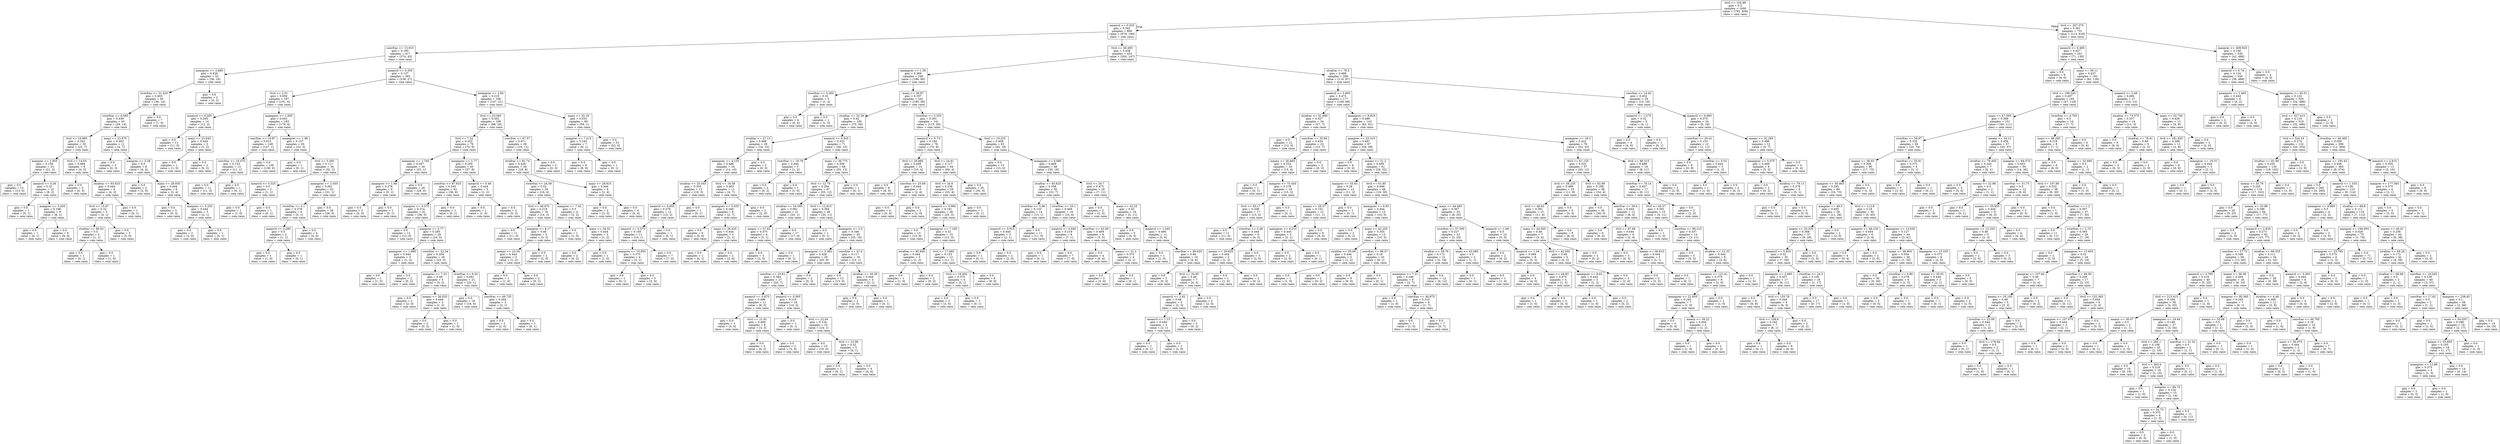 digraph Tree {
node [shape=box] ;
0 [label="ttvil <= 102.88\ngini = 0.5\nsamples = 1600\nvalue = [792, 808]\nclass = sem raios"] ;
1 [label="meanvil <= 0.535\ngini = 0.342\nsamples = 869\nvalue = [679, 190]\nclass = com raios"] ;
0 -> 1 [labeldistance=2.5, labelangle=45, headlabel="True"] ;
2 [label="convfrac <= 13.915\ngini = 0.185\nsamples = 417\nvalue = [374, 43]\nclass = com raios"] ;
1 -> 2 ;
3 [label="meanprec <= 2.685\ngini = 0.426\nsamples = 52\nvalue = [36, 16]\nclass = com raios"] ;
2 -> 3 ;
4 [label="riverfrac <= 31.425\ngini = 0.403\nsamples = 50\nvalue = [36, 14]\nclass = com raios"] ;
3 -> 4 ;
5 [label="riverfrac <= 6.065\ngini = 0.439\nsamples = 43\nvalue = [29, 14]\nclass = com raios"] ;
4 -> 5 ;
6 [label="ttvil <= 10.895\ngini = 0.342\nsamples = 32\nvalue = [25, 7]\nclass = com raios"] ;
5 -> 6 ;
7 [label="maxprec <= 2.955\ngini = 0.159\nsamples = 23\nvalue = [21, 2]\nclass = com raios"] ;
6 -> 7 ;
8 [label="gini = 0.0\nsamples = 13\nvalue = [13, 0]\nclass = com raios"] ;
7 -> 8 ;
9 [label="meanvil <= 0.26\ngini = 0.32\nsamples = 10\nvalue = [8, 2]\nclass = com raios"] ;
7 -> 9 ;
10 [label="gini = 0.0\nsamples = 1\nvalue = [0, 1]\nclass = sem raios"] ;
9 -> 10 ;
11 [label="maxprec <= 3.205\ngini = 0.198\nsamples = 9\nvalue = [8, 1]\nclass = com raios"] ;
9 -> 11 ;
12 [label="gini = 0.0\nsamples = 1\nvalue = [0, 1]\nclass = sem raios"] ;
11 -> 12 ;
13 [label="gini = 0.0\nsamples = 8\nvalue = [8, 0]\nclass = com raios"] ;
11 -> 13 ;
14 [label="ttvil <= 14.03\ngini = 0.494\nsamples = 9\nvalue = [4, 5]\nclass = sem raios"] ;
6 -> 14 ;
15 [label="gini = 0.0\nsamples = 3\nvalue = [0, 3]\nclass = sem raios"] ;
14 -> 15 ;
16 [label="strafrac <= 93.625\ngini = 0.444\nsamples = 6\nvalue = [4, 2]\nclass = com raios"] ;
14 -> 16 ;
17 [label="ttvil <= 15.67\ngini = 0.32\nsamples = 5\nvalue = [4, 1]\nclass = com raios"] ;
16 -> 17 ;
18 [label="strafrac <= 90.03\ngini = 0.5\nsamples = 2\nvalue = [1, 1]\nclass = com raios"] ;
17 -> 18 ;
19 [label="gini = 0.0\nsamples = 1\nvalue = [0, 1]\nclass = sem raios"] ;
18 -> 19 ;
20 [label="gini = 0.0\nsamples = 1\nvalue = [1, 0]\nclass = com raios"] ;
18 -> 20 ;
21 [label="gini = 0.0\nsamples = 3\nvalue = [3, 0]\nclass = com raios"] ;
17 -> 21 ;
22 [label="gini = 0.0\nsamples = 1\nvalue = [0, 1]\nclass = sem raios"] ;
16 -> 22 ;
23 [label="maxz <= 23.975\ngini = 0.463\nsamples = 11\nvalue = [4, 7]\nclass = sem raios"] ;
5 -> 23 ;
24 [label="gini = 0.0\nsamples = 3\nvalue = [0, 3]\nclass = sem raios"] ;
23 -> 24 ;
25 [label="maxprec <= 2.28\ngini = 0.5\nsamples = 8\nvalue = [4, 4]\nclass = com raios"] ;
23 -> 25 ;
26 [label="gini = 0.0\nsamples = 2\nvalue = [2, 0]\nclass = com raios"] ;
25 -> 26 ;
27 [label="maxz <= 28.935\ngini = 0.444\nsamples = 6\nvalue = [2, 4]\nclass = sem raios"] ;
25 -> 27 ;
28 [label="gini = 0.0\nsamples = 3\nvalue = [0, 3]\nclass = sem raios"] ;
27 -> 28 ;
29 [label="maxprec <= 5.255\ngini = 0.444\nsamples = 3\nvalue = [2, 1]\nclass = com raios"] ;
27 -> 29 ;
30 [label="gini = 0.0\nsamples = 2\nvalue = [2, 0]\nclass = com raios"] ;
29 -> 30 ;
31 [label="gini = 0.0\nsamples = 1\nvalue = [0, 1]\nclass = sem raios"] ;
29 -> 31 ;
32 [label="gini = 0.0\nsamples = 7\nvalue = [7, 0]\nclass = com raios"] ;
4 -> 32 ;
33 [label="gini = 0.0\nsamples = 2\nvalue = [0, 2]\nclass = sem raios"] ;
3 -> 33 ;
34 [label="meanvil <= 0.355\ngini = 0.137\nsamples = 365\nvalue = [338, 27]\nclass = com raios"] ;
2 -> 34 ;
35 [label="ttvil <= 3.01\ngini = 0.059\nsamples = 197\nvalue = [191, 6]\nclass = com raios"] ;
34 -> 35 ;
36 [label="meanvil <= 0.265\ngini = 0.245\nsamples = 14\nvalue = [12, 2]\nclass = com raios"] ;
35 -> 36 ;
37 [label="gini = 0.0\nsamples = 11\nvalue = [11, 0]\nclass = com raios"] ;
36 -> 37 ;
38 [label="maxz <= 23.645\ngini = 0.444\nsamples = 3\nvalue = [1, 2]\nclass = sem raios"] ;
36 -> 38 ;
39 [label="gini = 0.0\nsamples = 1\nvalue = [1, 0]\nclass = com raios"] ;
38 -> 39 ;
40 [label="gini = 0.0\nsamples = 2\nvalue = [0, 2]\nclass = sem raios"] ;
38 -> 40 ;
41 [label="meanprec <= 1.955\ngini = 0.043\nsamples = 183\nvalue = [179, 4]\nclass = com raios"] ;
35 -> 41 ;
42 [label="convfrac <= 16.87\ngini = 0.013\nsamples = 148\nvalue = [147, 1]\nclass = com raios"] ;
41 -> 42 ;
43 [label="convfrac <= 16.475\ngini = 0.153\nsamples = 12\nvalue = [11, 1]\nclass = com raios"] ;
42 -> 43 ;
44 [label="gini = 0.0\nsamples = 11\nvalue = [11, 0]\nclass = com raios"] ;
43 -> 44 ;
45 [label="gini = 0.0\nsamples = 1\nvalue = [0, 1]\nclass = sem raios"] ;
43 -> 45 ;
46 [label="gini = 0.0\nsamples = 136\nvalue = [136, 0]\nclass = com raios"] ;
42 -> 46 ;
47 [label="meanprec <= 1.98\ngini = 0.157\nsamples = 35\nvalue = [32, 3]\nclass = com raios"] ;
41 -> 47 ;
48 [label="gini = 0.0\nsamples = 1\nvalue = [0, 1]\nclass = sem raios"] ;
47 -> 48 ;
49 [label="ttvil <= 5.385\ngini = 0.111\nsamples = 34\nvalue = [32, 2]\nclass = com raios"] ;
47 -> 49 ;
50 [label="meanvil <= 0.325\ngini = 0.5\nsamples = 2\nvalue = [1, 1]\nclass = com raios"] ;
49 -> 50 ;
51 [label="gini = 0.0\nsamples = 1\nvalue = [1, 0]\nclass = com raios"] ;
50 -> 51 ;
52 [label="gini = 0.0\nsamples = 1\nvalue = [0, 1]\nclass = sem raios"] ;
50 -> 52 ;
53 [label="meanprec <= 2.035\ngini = 0.061\nsamples = 32\nvalue = [31, 1]\nclass = com raios"] ;
49 -> 53 ;
54 [label="riverfrac <= 4.1\ngini = 0.278\nsamples = 6\nvalue = [5, 1]\nclass = com raios"] ;
53 -> 54 ;
55 [label="meanvil <= 0.295\ngini = 0.5\nsamples = 2\nvalue = [1, 1]\nclass = com raios"] ;
54 -> 55 ;
56 [label="gini = 0.0\nsamples = 1\nvalue = [1, 0]\nclass = com raios"] ;
55 -> 56 ;
57 [label="gini = 0.0\nsamples = 1\nvalue = [0, 1]\nclass = sem raios"] ;
55 -> 57 ;
58 [label="gini = 0.0\nsamples = 4\nvalue = [4, 0]\nclass = com raios"] ;
54 -> 58 ;
59 [label="gini = 0.0\nsamples = 26\nvalue = [26, 0]\nclass = com raios"] ;
53 -> 59 ;
60 [label="meanprec <= 2.84\ngini = 0.219\nsamples = 168\nvalue = [147, 21]\nclass = com raios"] ;
34 -> 60 ;
61 [label="ttvil <= 23.065\ngini = 0.302\nsamples = 108\nvalue = [88, 20]\nclass = com raios"] ;
60 -> 61 ;
62 [label="ttvil <= 7.32\ngini = 0.202\nsamples = 79\nvalue = [70, 9]\nclass = com raios"] ;
61 -> 62 ;
63 [label="meanprec <= 1.745\ngini = 0.057\nsamples = 34\nvalue = [33, 1]\nclass = com raios"] ;
62 -> 63 ;
64 [label="meanprec <= 1.69\ngini = 0.278\nsamples = 6\nvalue = [5, 1]\nclass = com raios"] ;
63 -> 64 ;
65 [label="gini = 0.0\nsamples = 5\nvalue = [5, 0]\nclass = com raios"] ;
64 -> 65 ;
66 [label="gini = 0.0\nsamples = 1\nvalue = [0, 1]\nclass = sem raios"] ;
64 -> 66 ;
67 [label="gini = 0.0\nsamples = 28\nvalue = [28, 0]\nclass = com raios"] ;
63 -> 67 ;
68 [label="meanprec <= 2.77\ngini = 0.292\nsamples = 45\nvalue = [37, 8]\nclass = com raios"] ;
62 -> 68 ;
69 [label="convfrac <= 87.925\ngini = 0.245\nsamples = 42\nvalue = [36, 6]\nclass = com raios"] ;
68 -> 69 ;
70 [label="maxprec <= 4.375\ngini = 0.214\nsamples = 41\nvalue = [36, 5]\nclass = com raios"] ;
69 -> 70 ;
71 [label="gini = 0.0\nsamples = 12\nvalue = [12, 0]\nclass = com raios"] ;
70 -> 71 ;
72 [label="maxprec <= 5.77\ngini = 0.285\nsamples = 29\nvalue = [24, 5]\nclass = com raios"] ;
70 -> 72 ;
73 [label="meanprec <= 1.895\ngini = 0.444\nsamples = 3\nvalue = [1, 2]\nclass = sem raios"] ;
72 -> 73 ;
74 [label="gini = 0.0\nsamples = 1\nvalue = [1, 0]\nclass = com raios"] ;
73 -> 74 ;
75 [label="gini = 0.0\nsamples = 2\nvalue = [0, 2]\nclass = sem raios"] ;
73 -> 75 ;
76 [label="convfrac <= 22.34\ngini = 0.204\nsamples = 26\nvalue = [23, 3]\nclass = com raios"] ;
72 -> 76 ;
77 [label="maxprec <= 7.23\ngini = 0.48\nsamples = 5\nvalue = [3, 2]\nclass = com raios"] ;
76 -> 77 ;
78 [label="gini = 0.0\nsamples = 2\nvalue = [2, 0]\nclass = com raios"] ;
77 -> 78 ;
79 [label="meanz <= 26.025\ngini = 0.444\nsamples = 3\nvalue = [1, 2]\nclass = sem raios"] ;
77 -> 79 ;
80 [label="gini = 0.0\nsamples = 2\nvalue = [0, 2]\nclass = sem raios"] ;
79 -> 80 ;
81 [label="gini = 0.0\nsamples = 1\nvalue = [1, 0]\nclass = com raios"] ;
79 -> 81 ;
82 [label="riverfrac <= 9.34\ngini = 0.091\nsamples = 21\nvalue = [20, 1]\nclass = com raios"] ;
76 -> 82 ;
83 [label="gini = 0.0\nsamples = 18\nvalue = [18, 0]\nclass = com raios"] ;
82 -> 83 ;
84 [label="convfrac <= 49.735\ngini = 0.444\nsamples = 3\nvalue = [2, 1]\nclass = com raios"] ;
82 -> 84 ;
85 [label="gini = 0.0\nsamples = 2\nvalue = [2, 0]\nclass = com raios"] ;
84 -> 85 ;
86 [label="gini = 0.0\nsamples = 1\nvalue = [0, 1]\nclass = sem raios"] ;
84 -> 86 ;
87 [label="gini = 0.0\nsamples = 1\nvalue = [0, 1]\nclass = sem raios"] ;
69 -> 87 ;
88 [label="meanvil <= 0.49\ngini = 0.444\nsamples = 3\nvalue = [1, 2]\nclass = sem raios"] ;
68 -> 88 ;
89 [label="gini = 0.0\nsamples = 1\nvalue = [1, 0]\nclass = com raios"] ;
88 -> 89 ;
90 [label="gini = 0.0\nsamples = 2\nvalue = [0, 2]\nclass = sem raios"] ;
88 -> 90 ;
91 [label="convfrac <= 67.57\ngini = 0.471\nsamples = 29\nvalue = [18, 11]\nclass = com raios"] ;
61 -> 91 ;
92 [label="strafrac <= 81.74\ngini = 0.426\nsamples = 26\nvalue = [18, 8]\nclass = com raios"] ;
91 -> 92 ;
93 [label="riverfrac <= 24.59\ngini = 0.32\nsamples = 20\nvalue = [16, 4]\nclass = com raios"] ;
92 -> 93 ;
94 [label="ttvil <= 49.975\ngini = 0.219\nsamples = 16\nvalue = [14, 2]\nclass = com raios"] ;
93 -> 94 ;
95 [label="gini = 0.0\nsamples = 11\nvalue = [11, 0]\nclass = com raios"] ;
94 -> 95 ;
96 [label="maxprec <= 8.17\ngini = 0.48\nsamples = 5\nvalue = [3, 2]\nclass = com raios"] ;
94 -> 96 ;
97 [label="meanz <= 23.34\ngini = 0.444\nsamples = 3\nvalue = [1, 2]\nclass = sem raios"] ;
96 -> 97 ;
98 [label="gini = 0.0\nsamples = 1\nvalue = [1, 0]\nclass = com raios"] ;
97 -> 98 ;
99 [label="gini = 0.0\nsamples = 2\nvalue = [0, 2]\nclass = sem raios"] ;
97 -> 99 ;
100 [label="gini = 0.0\nsamples = 2\nvalue = [2, 0]\nclass = com raios"] ;
96 -> 100 ;
101 [label="maxprec <= 7.43\ngini = 0.5\nsamples = 4\nvalue = [2, 2]\nclass = com raios"] ;
93 -> 101 ;
102 [label="gini = 0.0\nsamples = 1\nvalue = [1, 0]\nclass = com raios"] ;
101 -> 102 ;
103 [label="maxz <= 34.32\ngini = 0.444\nsamples = 3\nvalue = [1, 2]\nclass = sem raios"] ;
101 -> 103 ;
104 [label="gini = 0.0\nsamples = 2\nvalue = [0, 2]\nclass = sem raios"] ;
103 -> 104 ;
105 [label="gini = 0.0\nsamples = 1\nvalue = [1, 0]\nclass = com raios"] ;
103 -> 105 ;
106 [label="maxz <= 28.815\ngini = 0.444\nsamples = 6\nvalue = [2, 4]\nclass = sem raios"] ;
92 -> 106 ;
107 [label="gini = 0.0\nsamples = 2\nvalue = [2, 0]\nclass = com raios"] ;
106 -> 107 ;
108 [label="gini = 0.0\nsamples = 4\nvalue = [0, 4]\nclass = sem raios"] ;
106 -> 108 ;
109 [label="gini = 0.0\nsamples = 3\nvalue = [0, 3]\nclass = sem raios"] ;
91 -> 109 ;
110 [label="maxz <= 32.19\ngini = 0.033\nsamples = 60\nvalue = [59, 1]\nclass = com raios"] ;
60 -> 110 ;
111 [label="maxprec <= 7.215\ngini = 0.245\nsamples = 7\nvalue = [6, 1]\nclass = com raios"] ;
110 -> 111 ;
112 [label="gini = 0.0\nsamples = 6\nvalue = [6, 0]\nclass = com raios"] ;
111 -> 112 ;
113 [label="gini = 0.0\nsamples = 1\nvalue = [0, 1]\nclass = sem raios"] ;
111 -> 113 ;
114 [label="gini = 0.0\nsamples = 53\nvalue = [53, 0]\nclass = com raios"] ;
110 -> 114 ;
115 [label="ttvil <= 40.495\ngini = 0.439\nsamples = 452\nvalue = [305, 147]\nclass = com raios"] ;
1 -> 115 ;
116 [label="meanprec <= 1.56\ngini = 0.369\nsamples = 246\nvalue = [186, 60]\nclass = com raios"] ;
115 -> 116 ;
117 [label="riverfrac <= 5.265\ngini = 0.32\nsamples = 5\nvalue = [1, 4]\nclass = sem raios"] ;
116 -> 117 ;
118 [label="gini = 0.0\nsamples = 4\nvalue = [0, 4]\nclass = sem raios"] ;
117 -> 118 ;
119 [label="gini = 0.0\nsamples = 1\nvalue = [1, 0]\nclass = com raios"] ;
117 -> 119 ;
120 [label="maxz <= 36.87\ngini = 0.357\nsamples = 241\nvalue = [185, 56]\nclass = com raios"] ;
116 -> 120 ;
121 [label="strafrac <= 32.29\ngini = 0.42\nsamples = 100\nvalue = [70, 30]\nclass = com raios"] ;
120 -> 121 ;
122 [label="strafrac <= 27.13\ngini = 0.499\nsamples = 29\nvalue = [14, 15]\nclass = sem raios"] ;
121 -> 122 ;
123 [label="meanprec <= 4.155\ngini = 0.486\nsamples = 24\nvalue = [14, 10]\nclass = com raios"] ;
122 -> 123 ;
124 [label="strafrac <= 25.545\ngini = 0.355\nsamples = 13\nvalue = [10, 3]\nclass = com raios"] ;
123 -> 124 ;
125 [label="meanvil <= 0.955\ngini = 0.278\nsamples = 12\nvalue = [10, 2]\nclass = com raios"] ;
124 -> 125 ;
126 [label="meanvil <= 0.575\ngini = 0.165\nsamples = 11\nvalue = [10, 1]\nclass = com raios"] ;
125 -> 126 ;
127 [label="maxprec <= 10.955\ngini = 0.375\nsamples = 4\nvalue = [3, 1]\nclass = com raios"] ;
126 -> 127 ;
128 [label="gini = 0.0\nsamples = 1\nvalue = [0, 1]\nclass = sem raios"] ;
127 -> 128 ;
129 [label="gini = 0.0\nsamples = 3\nvalue = [3, 0]\nclass = com raios"] ;
127 -> 129 ;
130 [label="gini = 0.0\nsamples = 7\nvalue = [7, 0]\nclass = com raios"] ;
126 -> 130 ;
131 [label="gini = 0.0\nsamples = 1\nvalue = [0, 1]\nclass = sem raios"] ;
125 -> 131 ;
132 [label="gini = 0.0\nsamples = 1\nvalue = [0, 1]\nclass = sem raios"] ;
124 -> 132 ;
133 [label="ttvil <= 16.58\ngini = 0.463\nsamples = 11\nvalue = [4, 7]\nclass = sem raios"] ;
123 -> 133 ;
134 [label="meanprec <= 5.035\ngini = 0.346\nsamples = 9\nvalue = [2, 7]\nclass = sem raios"] ;
133 -> 134 ;
135 [label="gini = 0.0\nsamples = 6\nvalue = [0, 6]\nclass = sem raios"] ;
134 -> 135 ;
136 [label="maxz <= 36.425\ngini = 0.444\nsamples = 3\nvalue = [2, 1]\nclass = com raios"] ;
134 -> 136 ;
137 [label="gini = 0.0\nsamples = 1\nvalue = [0, 1]\nclass = sem raios"] ;
136 -> 137 ;
138 [label="gini = 0.0\nsamples = 2\nvalue = [2, 0]\nclass = com raios"] ;
136 -> 138 ;
139 [label="gini = 0.0\nsamples = 2\nvalue = [2, 0]\nclass = com raios"] ;
133 -> 139 ;
140 [label="gini = 0.0\nsamples = 5\nvalue = [0, 5]\nclass = sem raios"] ;
122 -> 140 ;
141 [label="meanvil <= 0.545\ngini = 0.333\nsamples = 71\nvalue = [56, 15]\nclass = com raios"] ;
121 -> 141 ;
142 [label="riverfrac <= 18.78\ngini = 0.444\nsamples = 3\nvalue = [1, 2]\nclass = sem raios"] ;
141 -> 142 ;
143 [label="gini = 0.0\nsamples = 2\nvalue = [0, 2]\nclass = sem raios"] ;
142 -> 143 ;
144 [label="gini = 0.0\nsamples = 1\nvalue = [1, 0]\nclass = com raios"] ;
142 -> 144 ;
145 [label="maxz <= 36.775\ngini = 0.309\nsamples = 68\nvalue = [55, 13]\nclass = com raios"] ;
141 -> 145 ;
146 [label="ttvil <= 12.79\ngini = 0.294\nsamples = 67\nvalue = [55, 12]\nclass = com raios"] ;
145 -> 146 ;
147 [label="strafrac <= 54.595\ngini = 0.091\nsamples = 21\nvalue = [20, 1]\nclass = com raios"] ;
146 -> 147 ;
148 [label="meanz <= 27.82\ngini = 0.375\nsamples = 4\nvalue = [3, 1]\nclass = com raios"] ;
147 -> 148 ;
149 [label="gini = 0.0\nsamples = 3\nvalue = [3, 0]\nclass = com raios"] ;
148 -> 149 ;
150 [label="gini = 0.0\nsamples = 1\nvalue = [0, 1]\nclass = sem raios"] ;
148 -> 150 ;
151 [label="gini = 0.0\nsamples = 17\nvalue = [17, 0]\nclass = com raios"] ;
147 -> 151 ;
152 [label="ttvil <= 12.815\ngini = 0.364\nsamples = 46\nvalue = [35, 11]\nclass = com raios"] ;
146 -> 152 ;
153 [label="gini = 0.0\nsamples = 1\nvalue = [0, 1]\nclass = sem raios"] ;
152 -> 153 ;
154 [label="meanprec <= 3.5\ngini = 0.346\nsamples = 45\nvalue = [35, 10]\nclass = com raios"] ;
152 -> 154 ;
155 [label="meanprec <= 3.385\ngini = 0.428\nsamples = 29\nvalue = [20, 9]\nclass = com raios"] ;
154 -> 155 ;
156 [label="convfrac <= 23.61\ngini = 0.384\nsamples = 27\nvalue = [20, 7]\nclass = com raios"] ;
155 -> 156 ;
157 [label="meanvil <= 0.675\ngini = 0.496\nsamples = 11\nvalue = [6, 5]\nclass = com raios"] ;
156 -> 157 ;
158 [label="gini = 0.0\nsamples = 3\nvalue = [3, 0]\nclass = com raios"] ;
157 -> 158 ;
159 [label="ttvil <= 21.91\ngini = 0.469\nsamples = 8\nvalue = [3, 5]\nclass = sem raios"] ;
157 -> 159 ;
160 [label="gini = 0.0\nsamples = 5\nvalue = [0, 5]\nclass = sem raios"] ;
159 -> 160 ;
161 [label="gini = 0.0\nsamples = 3\nvalue = [3, 0]\nclass = com raios"] ;
159 -> 161 ;
162 [label="meanvil <= 0.565\ngini = 0.219\nsamples = 16\nvalue = [14, 2]\nclass = com raios"] ;
156 -> 162 ;
163 [label="gini = 0.0\nsamples = 1\nvalue = [0, 1]\nclass = sem raios"] ;
162 -> 163 ;
164 [label="ttvil <= 22.04\ngini = 0.124\nsamples = 15\nvalue = [14, 1]\nclass = com raios"] ;
162 -> 164 ;
165 [label="gini = 0.0\nsamples = 10\nvalue = [10, 0]\nclass = com raios"] ;
164 -> 165 ;
166 [label="ttvil <= 23.96\ngini = 0.32\nsamples = 5\nvalue = [4, 1]\nclass = com raios"] ;
164 -> 166 ;
167 [label="gini = 0.0\nsamples = 1\nvalue = [0, 1]\nclass = sem raios"] ;
166 -> 167 ;
168 [label="gini = 0.0\nsamples = 4\nvalue = [4, 0]\nclass = com raios"] ;
166 -> 168 ;
169 [label="gini = 0.0\nsamples = 2\nvalue = [0, 2]\nclass = sem raios"] ;
155 -> 169 ;
170 [label="convfrac <= 47.0\ngini = 0.117\nsamples = 16\nvalue = [15, 1]\nclass = com raios"] ;
154 -> 170 ;
171 [label="gini = 0.0\nsamples = 13\nvalue = [13, 0]\nclass = com raios"] ;
170 -> 171 ;
172 [label="strafrac <= 45.59\ngini = 0.444\nsamples = 3\nvalue = [2, 1]\nclass = com raios"] ;
170 -> 172 ;
173 [label="gini = 0.0\nsamples = 2\nvalue = [2, 0]\nclass = com raios"] ;
172 -> 173 ;
174 [label="gini = 0.0\nsamples = 1\nvalue = [0, 1]\nclass = sem raios"] ;
172 -> 174 ;
175 [label="gini = 0.0\nsamples = 1\nvalue = [0, 1]\nclass = sem raios"] ;
145 -> 175 ;
176 [label="riverfrac <= 3.255\ngini = 0.301\nsamples = 141\nvalue = [115, 26]\nclass = com raios"] ;
120 -> 176 ;
177 [label="meanvil <= 0.73\ngini = 0.184\nsamples = 78\nvalue = [70, 8]\nclass = com raios"] ;
176 -> 177 ;
178 [label="ttvil <= 26.885\ngini = 0.408\nsamples = 14\nvalue = [10, 4]\nclass = com raios"] ;
177 -> 178 ;
179 [label="gini = 0.0\nsamples = 8\nvalue = [8, 0]\nclass = com raios"] ;
178 -> 179 ;
180 [label="convfrac <= 25.69\ngini = 0.444\nsamples = 6\nvalue = [2, 4]\nclass = sem raios"] ;
178 -> 180 ;
181 [label="gini = 0.0\nsamples = 4\nvalue = [0, 4]\nclass = sem raios"] ;
180 -> 181 ;
182 [label="gini = 0.0\nsamples = 2\nvalue = [2, 0]\nclass = com raios"] ;
180 -> 182 ;
183 [label="ttvil <= 24.81\ngini = 0.117\nsamples = 64\nvalue = [60, 4]\nclass = com raios"] ;
177 -> 183 ;
184 [label="ttvil <= 24.6\ngini = 0.238\nsamples = 29\nvalue = [25, 4]\nclass = com raios"] ;
183 -> 184 ;
185 [label="meanvil <= 0.965\ngini = 0.191\nsamples = 28\nvalue = [25, 3]\nclass = com raios"] ;
184 -> 185 ;
186 [label="gini = 0.0\nsamples = 13\nvalue = [13, 0]\nclass = com raios"] ;
185 -> 186 ;
187 [label="meanprec <= 7.165\ngini = 0.32\nsamples = 15\nvalue = [12, 3]\nclass = com raios"] ;
185 -> 187 ;
188 [label="strafrac <= 65.945\ngini = 0.444\nsamples = 3\nvalue = [1, 2]\nclass = sem raios"] ;
187 -> 188 ;
189 [label="gini = 0.0\nsamples = 1\nvalue = [1, 0]\nclass = com raios"] ;
188 -> 189 ;
190 [label="gini = 0.0\nsamples = 2\nvalue = [0, 2]\nclass = sem raios"] ;
188 -> 190 ;
191 [label="ttvil <= 17.065\ngini = 0.153\nsamples = 12\nvalue = [11, 1]\nclass = com raios"] ;
187 -> 191 ;
192 [label="ttvil <= 16.405\ngini = 0.375\nsamples = 4\nvalue = [3, 1]\nclass = com raios"] ;
191 -> 192 ;
193 [label="gini = 0.0\nsamples = 3\nvalue = [3, 0]\nclass = com raios"] ;
192 -> 193 ;
194 [label="gini = 0.0\nsamples = 1\nvalue = [0, 1]\nclass = sem raios"] ;
192 -> 194 ;
195 [label="gini = 0.0\nsamples = 8\nvalue = [8, 0]\nclass = com raios"] ;
191 -> 195 ;
196 [label="gini = 0.0\nsamples = 1\nvalue = [0, 1]\nclass = sem raios"] ;
184 -> 196 ;
197 [label="gini = 0.0\nsamples = 35\nvalue = [35, 0]\nclass = com raios"] ;
183 -> 197 ;
198 [label="ttvil <= 19.225\ngini = 0.408\nsamples = 63\nvalue = [45, 18]\nclass = com raios"] ;
176 -> 198 ;
199 [label="gini = 0.0\nsamples = 15\nvalue = [15, 0]\nclass = com raios"] ;
198 -> 199 ;
200 [label="meanprec <= 6.995\ngini = 0.469\nsamples = 48\nvalue = [30, 18]\nclass = com raios"] ;
198 -> 200 ;
201 [label="strafrac <= 65.625\ngini = 0.358\nsamples = 30\nvalue = [23, 7]\nclass = com raios"] ;
200 -> 201 ;
202 [label="riverfrac <= 5.66\ngini = 0.133\nsamples = 14\nvalue = [13, 1]\nclass = com raios"] ;
201 -> 202 ;
203 [label="meanvil <= 0.915\ngini = 0.444\nsamples = 3\nvalue = [2, 1]\nclass = com raios"] ;
202 -> 203 ;
204 [label="gini = 0.0\nsamples = 1\nvalue = [0, 1]\nclass = sem raios"] ;
203 -> 204 ;
205 [label="gini = 0.0\nsamples = 2\nvalue = [2, 0]\nclass = com raios"] ;
203 -> 205 ;
206 [label="gini = 0.0\nsamples = 11\nvalue = [11, 0]\nclass = com raios"] ;
202 -> 206 ;
207 [label="riverfrac <= 25.1\ngini = 0.469\nsamples = 16\nvalue = [10, 6]\nclass = com raios"] ;
201 -> 207 ;
208 [label="meanvil <= 0.645\ngini = 0.219\nsamples = 8\nvalue = [7, 1]\nclass = com raios"] ;
207 -> 208 ;
209 [label="gini = 0.0\nsamples = 1\nvalue = [0, 1]\nclass = sem raios"] ;
208 -> 209 ;
210 [label="gini = 0.0\nsamples = 7\nvalue = [7, 0]\nclass = com raios"] ;
208 -> 210 ;
211 [label="riverfrac <= 43.59\ngini = 0.469\nsamples = 8\nvalue = [3, 5]\nclass = sem raios"] ;
207 -> 211 ;
212 [label="gini = 0.0\nsamples = 4\nvalue = [0, 4]\nclass = sem raios"] ;
211 -> 212 ;
213 [label="meanz <= 31.3\ngini = 0.375\nsamples = 4\nvalue = [3, 1]\nclass = com raios"] ;
211 -> 213 ;
214 [label="gini = 0.0\nsamples = 3\nvalue = [3, 0]\nclass = com raios"] ;
213 -> 214 ;
215 [label="gini = 0.0\nsamples = 1\nvalue = [0, 1]\nclass = sem raios"] ;
213 -> 215 ;
216 [label="ttvil <= 20.7\ngini = 0.475\nsamples = 18\nvalue = [7, 11]\nclass = sem raios"] ;
200 -> 216 ;
217 [label="gini = 0.0\nsamples = 2\nvalue = [2, 0]\nclass = com raios"] ;
216 -> 217 ;
218 [label="maxz <= 42.25\ngini = 0.43\nsamples = 16\nvalue = [5, 11]\nclass = sem raios"] ;
216 -> 218 ;
219 [label="gini = 0.0\nsamples = 5\nvalue = [0, 5]\nclass = sem raios"] ;
218 -> 219 ;
220 [label="meanvil <= 1.045\ngini = 0.496\nsamples = 11\nvalue = [5, 6]\nclass = sem raios"] ;
218 -> 220 ;
221 [label="gini = 0.0\nsamples = 1\nvalue = [1, 0]\nclass = com raios"] ;
220 -> 221 ;
222 [label="convfrac <= 90.625\ngini = 0.48\nsamples = 10\nvalue = [4, 6]\nclass = sem raios"] ;
220 -> 222 ;
223 [label="gini = 0.0\nsamples = 3\nvalue = [0, 3]\nclass = sem raios"] ;
222 -> 223 ;
224 [label="ttvil <= 34.95\ngini = 0.49\nsamples = 7\nvalue = [4, 3]\nclass = com raios"] ;
222 -> 224 ;
225 [label="meanvil <= 1.62\ngini = 0.48\nsamples = 5\nvalue = [2, 3]\nclass = sem raios"] ;
224 -> 225 ;
226 [label="meanvil <= 1.13\ngini = 0.444\nsamples = 3\nvalue = [2, 1]\nclass = com raios"] ;
225 -> 226 ;
227 [label="gini = 0.0\nsamples = 1\nvalue = [0, 1]\nclass = sem raios"] ;
226 -> 227 ;
228 [label="gini = 0.0\nsamples = 2\nvalue = [2, 0]\nclass = com raios"] ;
226 -> 228 ;
229 [label="gini = 0.0\nsamples = 2\nvalue = [0, 2]\nclass = sem raios"] ;
225 -> 229 ;
230 [label="gini = 0.0\nsamples = 2\nvalue = [2, 0]\nclass = com raios"] ;
224 -> 230 ;
231 [label="strafrac <= 78.5\ngini = 0.488\nsamples = 206\nvalue = [119, 87]\nclass = com raios"] ;
115 -> 231 ;
232 [label="meanvil <= 0.905\ngini = 0.473\nsamples = 177\nvalue = [109, 68]\nclass = com raios"] ;
231 -> 232 ;
233 [label="strafrac <= 61.685\ngini = 0.327\nsamples = 34\nvalue = [27, 7]\nclass = com raios"] ;
232 -> 233 ;
234 [label="gini = 0.0\nsamples = 12\nvalue = [12, 0]\nclass = com raios"] ;
233 -> 234 ;
235 [label="convfrac <= 35.66\ngini = 0.434\nsamples = 22\nvalue = [15, 7]\nclass = com raios"] ;
233 -> 235 ;
236 [label="meanz <= 26.685\ngini = 0.332\nsamples = 19\nvalue = [15, 4]\nclass = com raios"] ;
235 -> 236 ;
237 [label="gini = 0.0\nsamples = 1\nvalue = [0, 1]\nclass = sem raios"] ;
236 -> 237 ;
238 [label="maxprec <= 75.445\ngini = 0.278\nsamples = 18\nvalue = [15, 3]\nclass = com raios"] ;
236 -> 238 ;
239 [label="ttvil <= 65.17\ngini = 0.208\nsamples = 17\nvalue = [15, 2]\nclass = com raios"] ;
238 -> 239 ;
240 [label="gini = 0.0\nsamples = 11\nvalue = [11, 0]\nclass = com raios"] ;
239 -> 240 ;
241 [label="riverfrac <= 2.48\ngini = 0.444\nsamples = 6\nvalue = [4, 2]\nclass = com raios"] ;
239 -> 241 ;
242 [label="meanz <= 29.625\ngini = 0.444\nsamples = 3\nvalue = [1, 2]\nclass = sem raios"] ;
241 -> 242 ;
243 [label="gini = 0.0\nsamples = 1\nvalue = [1, 0]\nclass = com raios"] ;
242 -> 243 ;
244 [label="gini = 0.0\nsamples = 2\nvalue = [0, 2]\nclass = sem raios"] ;
242 -> 244 ;
245 [label="gini = 0.0\nsamples = 3\nvalue = [3, 0]\nclass = com raios"] ;
241 -> 245 ;
246 [label="gini = 0.0\nsamples = 1\nvalue = [0, 1]\nclass = sem raios"] ;
238 -> 246 ;
247 [label="gini = 0.0\nsamples = 3\nvalue = [0, 3]\nclass = sem raios"] ;
235 -> 247 ;
248 [label="meanprec <= 8.925\ngini = 0.489\nsamples = 143\nvalue = [82, 61]\nclass = com raios"] ;
232 -> 248 ;
249 [label="maxprec <= 23.315\ngini = 0.491\nsamples = 67\nvalue = [29, 38]\nclass = sem raios"] ;
248 -> 249 ;
250 [label="gini = 0.0\nsamples = 6\nvalue = [0, 6]\nclass = sem raios"] ;
249 -> 250 ;
251 [label="meanz <= 31.2\ngini = 0.499\nsamples = 61\nvalue = [29, 32]\nclass = sem raios"] ;
249 -> 251 ;
252 [label="maxprec <= 53.63\ngini = 0.26\nsamples = 13\nvalue = [11, 2]\nclass = com raios"] ;
251 -> 252 ;
253 [label="meanz <= 29.37\ngini = 0.153\nsamples = 12\nvalue = [11, 1]\nclass = com raios"] ;
252 -> 253 ;
254 [label="meanprec <= 4.215\ngini = 0.444\nsamples = 3\nvalue = [2, 1]\nclass = com raios"] ;
253 -> 254 ;
255 [label="gini = 0.0\nsamples = 2\nvalue = [2, 0]\nclass = com raios"] ;
254 -> 255 ;
256 [label="gini = 0.0\nsamples = 1\nvalue = [0, 1]\nclass = sem raios"] ;
254 -> 256 ;
257 [label="gini = 0.0\nsamples = 9\nvalue = [9, 0]\nclass = com raios"] ;
253 -> 257 ;
258 [label="gini = 0.0\nsamples = 1\nvalue = [0, 1]\nclass = sem raios"] ;
252 -> 258 ;
259 [label="ttvil <= 61.85\ngini = 0.469\nsamples = 48\nvalue = [18, 30]\nclass = sem raios"] ;
251 -> 259 ;
260 [label="meanprec <= 6.93\ngini = 0.444\nsamples = 15\nvalue = [10, 5]\nclass = com raios"] ;
259 -> 260 ;
261 [label="gini = 0.0\nsamples = 2\nvalue = [0, 2]\nclass = sem raios"] ;
260 -> 261 ;
262 [label="maxz <= 42.255\ngini = 0.355\nsamples = 13\nvalue = [10, 3]\nclass = com raios"] ;
260 -> 262 ;
263 [label="strafrac <= 35.09\ngini = 0.444\nsamples = 3\nvalue = [1, 2]\nclass = sem raios"] ;
262 -> 263 ;
264 [label="gini = 0.0\nsamples = 1\nvalue = [1, 0]\nclass = com raios"] ;
263 -> 264 ;
265 [label="gini = 0.0\nsamples = 2\nvalue = [0, 2]\nclass = sem raios"] ;
263 -> 265 ;
266 [label="convfrac <= 88.57\ngini = 0.18\nsamples = 10\nvalue = [9, 1]\nclass = com raios"] ;
262 -> 266 ;
267 [label="gini = 0.0\nsamples = 9\nvalue = [9, 0]\nclass = com raios"] ;
266 -> 267 ;
268 [label="gini = 0.0\nsamples = 1\nvalue = [0, 1]\nclass = sem raios"] ;
266 -> 268 ;
269 [label="maxz <= 44.485\ngini = 0.367\nsamples = 33\nvalue = [8, 25]\nclass = sem raios"] ;
259 -> 269 ;
270 [label="riverfrac <= 37.295\ngini = 0.227\nsamples = 23\nvalue = [3, 20]\nclass = sem raios"] ;
269 -> 270 ;
271 [label="strafrac <= 59.76\ngini = 0.172\nsamples = 21\nvalue = [2, 19]\nclass = sem raios"] ;
270 -> 271 ;
272 [label="meanprec <= 7.21\ngini = 0.346\nsamples = 9\nvalue = [2, 7]\nclass = sem raios"] ;
271 -> 272 ;
273 [label="gini = 0.0\nsamples = 1\nvalue = [1, 0]\nclass = com raios"] ;
272 -> 273 ;
274 [label="convfrac <= 40.875\ngini = 0.219\nsamples = 8\nvalue = [1, 7]\nclass = sem raios"] ;
272 -> 274 ;
275 [label="gini = 0.0\nsamples = 1\nvalue = [1, 0]\nclass = com raios"] ;
274 -> 275 ;
276 [label="gini = 0.0\nsamples = 7\nvalue = [0, 7]\nclass = sem raios"] ;
274 -> 276 ;
277 [label="gini = 0.0\nsamples = 12\nvalue = [0, 12]\nclass = sem raios"] ;
271 -> 277 ;
278 [label="maxz <= 43.085\ngini = 0.5\nsamples = 2\nvalue = [1, 1]\nclass = com raios"] ;
270 -> 278 ;
279 [label="gini = 0.0\nsamples = 1\nvalue = [0, 1]\nclass = sem raios"] ;
278 -> 279 ;
280 [label="gini = 0.0\nsamples = 1\nvalue = [1, 0]\nclass = com raios"] ;
278 -> 280 ;
281 [label="meanvil <= 1.09\ngini = 0.5\nsamples = 10\nvalue = [5, 5]\nclass = com raios"] ;
269 -> 281 ;
282 [label="gini = 0.0\nsamples = 2\nvalue = [0, 2]\nclass = sem raios"] ;
281 -> 282 ;
283 [label="meanvil <= 1.34\ngini = 0.469\nsamples = 8\nvalue = [5, 3]\nclass = com raios"] ;
281 -> 283 ;
284 [label="gini = 0.0\nsamples = 4\nvalue = [4, 0]\nclass = com raios"] ;
283 -> 284 ;
285 [label="maxz <= 44.83\ngini = 0.375\nsamples = 4\nvalue = [1, 3]\nclass = sem raios"] ;
283 -> 285 ;
286 [label="gini = 0.0\nsamples = 1\nvalue = [1, 0]\nclass = com raios"] ;
285 -> 286 ;
287 [label="gini = 0.0\nsamples = 3\nvalue = [0, 3]\nclass = sem raios"] ;
285 -> 287 ;
288 [label="meanprec <= 18.3\ngini = 0.422\nsamples = 76\nvalue = [53, 23]\nclass = com raios"] ;
248 -> 288 ;
289 [label="ttvil <= 61.155\ngini = 0.332\nsamples = 57\nvalue = [45, 12]\nclass = com raios"] ;
288 -> 289 ;
290 [label="ttvil <= 58.235\ngini = 0.488\nsamples = 19\nvalue = [11, 8]\nclass = com raios"] ;
289 -> 290 ;
291 [label="ttvil <= 46.63\ngini = 0.391\nsamples = 15\nvalue = [11, 4]\nclass = com raios"] ;
290 -> 291 ;
292 [label="maxz <= 44.505\ngini = 0.49\nsamples = 7\nvalue = [3, 4]\nclass = sem raios"] ;
291 -> 292 ;
293 [label="ttvil <= 42.055\ngini = 0.48\nsamples = 5\nvalue = [3, 2]\nclass = com raios"] ;
292 -> 293 ;
294 [label="meanprec <= 9.43\ngini = 0.444\nsamples = 3\nvalue = [1, 2]\nclass = sem raios"] ;
293 -> 294 ;
295 [label="gini = 0.0\nsamples = 1\nvalue = [1, 0]\nclass = com raios"] ;
294 -> 295 ;
296 [label="gini = 0.0\nsamples = 2\nvalue = [0, 2]\nclass = sem raios"] ;
294 -> 296 ;
297 [label="gini = 0.0\nsamples = 2\nvalue = [2, 0]\nclass = com raios"] ;
293 -> 297 ;
298 [label="gini = 0.0\nsamples = 2\nvalue = [0, 2]\nclass = sem raios"] ;
292 -> 298 ;
299 [label="gini = 0.0\nsamples = 8\nvalue = [8, 0]\nclass = com raios"] ;
291 -> 299 ;
300 [label="gini = 0.0\nsamples = 4\nvalue = [0, 4]\nclass = sem raios"] ;
290 -> 300 ;
301 [label="ttvil <= 82.89\ngini = 0.188\nsamples = 38\nvalue = [34, 4]\nclass = com raios"] ;
289 -> 301 ;
302 [label="gini = 0.0\nsamples = 26\nvalue = [26, 0]\nclass = com raios"] ;
301 -> 302 ;
303 [label="convfrac <= 59.4\ngini = 0.444\nsamples = 12\nvalue = [8, 4]\nclass = com raios"] ;
301 -> 303 ;
304 [label="gini = 0.0\nsamples = 6\nvalue = [6, 0]\nclass = com raios"] ;
303 -> 304 ;
305 [label="ttvil <= 87.08\ngini = 0.444\nsamples = 6\nvalue = [2, 4]\nclass = sem raios"] ;
303 -> 305 ;
306 [label="gini = 0.0\nsamples = 3\nvalue = [0, 3]\nclass = sem raios"] ;
305 -> 306 ;
307 [label="meanz <= 36.815\ngini = 0.444\nsamples = 3\nvalue = [2, 1]\nclass = com raios"] ;
305 -> 307 ;
308 [label="gini = 0.0\nsamples = 2\nvalue = [2, 0]\nclass = com raios"] ;
307 -> 308 ;
309 [label="gini = 0.0\nsamples = 1\nvalue = [0, 1]\nclass = sem raios"] ;
307 -> 309 ;
310 [label="ttvil <= 90.315\ngini = 0.488\nsamples = 19\nvalue = [8, 11]\nclass = sem raios"] ;
288 -> 310 ;
311 [label="riverfrac <= 70.14\ngini = 0.457\nsamples = 17\nvalue = [6, 11]\nclass = sem raios"] ;
310 -> 311 ;
312 [label="ttvil <= 45.57\ngini = 0.391\nsamples = 15\nvalue = [4, 11]\nclass = sem raios"] ;
311 -> 312 ;
313 [label="gini = 0.0\nsamples = 1\nvalue = [1, 0]\nclass = com raios"] ;
312 -> 313 ;
314 [label="convfrac <= 80.215\ngini = 0.337\nsamples = 14\nvalue = [3, 11]\nclass = sem raios"] ;
312 -> 314 ;
315 [label="gini = 0.0\nsamples = 5\nvalue = [0, 5]\nclass = sem raios"] ;
314 -> 315 ;
316 [label="strafrac <= 12.33\ngini = 0.444\nsamples = 9\nvalue = [3, 6]\nclass = sem raios"] ;
314 -> 316 ;
317 [label="maxprec <= 121.41\ngini = 0.375\nsamples = 8\nvalue = [2, 6]\nclass = sem raios"] ;
316 -> 317 ;
318 [label="meanprec <= 21.655\ngini = 0.245\nsamples = 7\nvalue = [1, 6]\nclass = sem raios"] ;
317 -> 318 ;
319 [label="gini = 0.0\nsamples = 4\nvalue = [0, 4]\nclass = sem raios"] ;
318 -> 319 ;
320 [label="meanz <= 39.22\ngini = 0.444\nsamples = 3\nvalue = [1, 2]\nclass = sem raios"] ;
318 -> 320 ;
321 [label="gini = 0.0\nsamples = 1\nvalue = [1, 0]\nclass = com raios"] ;
320 -> 321 ;
322 [label="gini = 0.0\nsamples = 2\nvalue = [0, 2]\nclass = sem raios"] ;
320 -> 322 ;
323 [label="gini = 0.0\nsamples = 1\nvalue = [1, 0]\nclass = com raios"] ;
317 -> 323 ;
324 [label="gini = 0.0\nsamples = 1\nvalue = [1, 0]\nclass = com raios"] ;
316 -> 324 ;
325 [label="gini = 0.0\nsamples = 2\nvalue = [2, 0]\nclass = com raios"] ;
311 -> 325 ;
326 [label="gini = 0.0\nsamples = 2\nvalue = [2, 0]\nclass = com raios"] ;
310 -> 326 ;
327 [label="convfrac <= 14.42\ngini = 0.452\nsamples = 29\nvalue = [10, 19]\nclass = sem raios"] ;
231 -> 327 ;
328 [label="meanvil <= 1.275\ngini = 0.32\nsamples = 5\nvalue = [4, 1]\nclass = com raios"] ;
327 -> 328 ;
329 [label="gini = 0.0\nsamples = 4\nvalue = [4, 0]\nclass = com raios"] ;
328 -> 329 ;
330 [label="gini = 0.0\nsamples = 1\nvalue = [0, 1]\nclass = sem raios"] ;
328 -> 330 ;
331 [label="meanvil <= 0.995\ngini = 0.375\nsamples = 24\nvalue = [6, 18]\nclass = sem raios"] ;
327 -> 331 ;
332 [label="convfrac <= 20.41\ngini = 0.153\nsamples = 12\nvalue = [1, 11]\nclass = sem raios"] ;
331 -> 332 ;
333 [label="gini = 0.0\nsamples = 9\nvalue = [0, 9]\nclass = sem raios"] ;
332 -> 333 ;
334 [label="riverfrac <= 0.53\ngini = 0.444\nsamples = 3\nvalue = [1, 2]\nclass = sem raios"] ;
332 -> 334 ;
335 [label="gini = 0.0\nsamples = 1\nvalue = [1, 0]\nclass = com raios"] ;
334 -> 335 ;
336 [label="gini = 0.0\nsamples = 2\nvalue = [0, 2]\nclass = sem raios"] ;
334 -> 336 ;
337 [label="meanz <= 32.285\ngini = 0.486\nsamples = 12\nvalue = [5, 7]\nclass = sem raios"] ;
331 -> 337 ;
338 [label="meanprec <= 5.075\ngini = 0.469\nsamples = 8\nvalue = [5, 3]\nclass = com raios"] ;
337 -> 338 ;
339 [label="gini = 0.0\nsamples = 2\nvalue = [0, 2]\nclass = sem raios"] ;
338 -> 339 ;
340 [label="strafrac <= 79.13\ngini = 0.278\nsamples = 6\nvalue = [5, 1]\nclass = com raios"] ;
338 -> 340 ;
341 [label="gini = 0.0\nsamples = 1\nvalue = [0, 1]\nclass = sem raios"] ;
340 -> 341 ;
342 [label="gini = 0.0\nsamples = 5\nvalue = [5, 0]\nclass = com raios"] ;
340 -> 342 ;
343 [label="gini = 0.0\nsamples = 4\nvalue = [0, 4]\nclass = sem raios"] ;
337 -> 343 ;
344 [label="ttvil <= 207.375\ngini = 0.261\nsamples = 731\nvalue = [113, 618]\nclass = sem raios"] ;
0 -> 344 [labeldistance=2.5, labelangle=-45, headlabel="False"] ;
345 [label="meanvil <= 0.485\ngini = 0.457\nsamples = 201\nvalue = [71, 130]\nclass = sem raios"] ;
344 -> 345 ;
346 [label="gini = 0.0\nsamples = 9\nvalue = [9, 0]\nclass = com raios"] ;
345 -> 346 ;
347 [label="maxz <= 50.11\ngini = 0.437\nsamples = 192\nvalue = [62, 130]\nclass = sem raios"] ;
345 -> 347 ;
348 [label="ttvil <= 199.345\ngini = 0.407\nsamples = 165\nvalue = [47, 118]\nclass = sem raios"] ;
347 -> 348 ;
349 [label="maxz <= 47.595\ngini = 0.389\nsamples = 151\nvalue = [40, 111]\nclass = sem raios"] ;
348 -> 349 ;
350 [label="riverfrac <= 59.67\ngini = 0.335\nsamples = 94\nvalue = [20, 74]\nclass = sem raios"] ;
349 -> 350 ;
351 [label="meanz <= 38.03\ngini = 0.306\nsamples = 90\nvalue = [17, 73]\nclass = sem raios"] ;
350 -> 351 ;
352 [label="maxprec <= 50.465\ngini = 0.295\nsamples = 89\nvalue = [16, 73]\nclass = sem raios"] ;
351 -> 352 ;
353 [label="maxprec <= 49.3\ngini = 0.405\nsamples = 39\nvalue = [11, 28]\nclass = sem raios"] ;
352 -> 353 ;
354 [label="meanz <= 33.535\ngini = 0.368\nsamples = 37\nvalue = [9, 28]\nclass = sem raios"] ;
353 -> 354 ;
355 [label="meanvil <= 0.925\ngini = 0.32\nsamples = 35\nvalue = [7, 28]\nclass = sem raios"] ;
354 -> 355 ;
356 [label="meanprec <= 2.685\ngini = 0.457\nsamples = 17\nvalue = [6, 11]\nclass = sem raios"] ;
355 -> 356 ;
357 [label="gini = 0.0\nsamples = 8\nvalue = [0, 8]\nclass = sem raios"] ;
356 -> 357 ;
358 [label="ttvil <= 155.78\ngini = 0.444\nsamples = 9\nvalue = [6, 3]\nclass = com raios"] ;
356 -> 358 ;
359 [label="ttvil <= 108.6\ngini = 0.245\nsamples = 7\nvalue = [6, 1]\nclass = com raios"] ;
358 -> 359 ;
360 [label="gini = 0.0\nsamples = 1\nvalue = [0, 1]\nclass = sem raios"] ;
359 -> 360 ;
361 [label="gini = 0.0\nsamples = 6\nvalue = [6, 0]\nclass = com raios"] ;
359 -> 361 ;
362 [label="gini = 0.0\nsamples = 2\nvalue = [0, 2]\nclass = sem raios"] ;
358 -> 362 ;
363 [label="riverfrac <= 24.3\ngini = 0.105\nsamples = 18\nvalue = [1, 17]\nclass = sem raios"] ;
355 -> 363 ;
364 [label="gini = 0.0\nsamples = 17\nvalue = [0, 17]\nclass = sem raios"] ;
363 -> 364 ;
365 [label="gini = 0.0\nsamples = 1\nvalue = [1, 0]\nclass = com raios"] ;
363 -> 365 ;
366 [label="gini = 0.0\nsamples = 2\nvalue = [2, 0]\nclass = com raios"] ;
354 -> 366 ;
367 [label="gini = 0.0\nsamples = 2\nvalue = [2, 0]\nclass = com raios"] ;
353 -> 367 ;
368 [label="ttvil <= 113.8\ngini = 0.18\nsamples = 50\nvalue = [5, 45]\nclass = sem raios"] ;
352 -> 368 ;
369 [label="maxprec <= 66.235\ngini = 0.444\nsamples = 6\nvalue = [2, 4]\nclass = sem raios"] ;
368 -> 369 ;
370 [label="gini = 0.0\nsamples = 4\nvalue = [0, 4]\nclass = sem raios"] ;
369 -> 370 ;
371 [label="gini = 0.0\nsamples = 2\nvalue = [2, 0]\nclass = com raios"] ;
369 -> 371 ;
372 [label="meanprec <= 13.635\ngini = 0.127\nsamples = 44\nvalue = [3, 41]\nclass = sem raios"] ;
368 -> 372 ;
373 [label="maxz <= 46.905\ngini = 0.054\nsamples = 36\nvalue = [1, 35]\nclass = sem raios"] ;
372 -> 373 ;
374 [label="gini = 0.0\nsamples = 30\nvalue = [0, 30]\nclass = sem raios"] ;
373 -> 374 ;
375 [label="riverfrac <= 0.86\ngini = 0.278\nsamples = 6\nvalue = [1, 5]\nclass = sem raios"] ;
373 -> 375 ;
376 [label="gini = 0.0\nsamples = 5\nvalue = [0, 5]\nclass = sem raios"] ;
375 -> 376 ;
377 [label="gini = 0.0\nsamples = 1\nvalue = [1, 0]\nclass = com raios"] ;
375 -> 377 ;
378 [label="meanprec <= 15.335\ngini = 0.375\nsamples = 8\nvalue = [2, 6]\nclass = sem raios"] ;
372 -> 378 ;
379 [label="meanz <= 35.91\ngini = 0.444\nsamples = 3\nvalue = [2, 1]\nclass = com raios"] ;
378 -> 379 ;
380 [label="gini = 0.0\nsamples = 1\nvalue = [0, 1]\nclass = sem raios"] ;
379 -> 380 ;
381 [label="gini = 0.0\nsamples = 2\nvalue = [2, 0]\nclass = com raios"] ;
379 -> 381 ;
382 [label="gini = 0.0\nsamples = 5\nvalue = [0, 5]\nclass = sem raios"] ;
378 -> 382 ;
383 [label="gini = 0.0\nsamples = 1\nvalue = [1, 0]\nclass = com raios"] ;
351 -> 383 ;
384 [label="convfrac <= 55.91\ngini = 0.375\nsamples = 4\nvalue = [3, 1]\nclass = com raios"] ;
350 -> 384 ;
385 [label="gini = 0.0\nsamples = 3\nvalue = [3, 0]\nclass = com raios"] ;
384 -> 385 ;
386 [label="gini = 0.0\nsamples = 1\nvalue = [0, 1]\nclass = sem raios"] ;
384 -> 386 ;
387 [label="meanz <= 34.12\ngini = 0.456\nsamples = 57\nvalue = [20, 37]\nclass = sem raios"] ;
349 -> 387 ;
388 [label="strafrac <= 78.405\ngini = 0.245\nsamples = 7\nvalue = [6, 1]\nclass = com raios"] ;
387 -> 388 ;
389 [label="gini = 0.0\nsamples = 5\nvalue = [5, 0]\nclass = com raios"] ;
388 -> 389 ;
390 [label="meanz <= 32.98\ngini = 0.5\nsamples = 2\nvalue = [1, 1]\nclass = com raios"] ;
388 -> 390 ;
391 [label="gini = 0.0\nsamples = 1\nvalue = [1, 0]\nclass = com raios"] ;
390 -> 391 ;
392 [label="gini = 0.0\nsamples = 1\nvalue = [0, 1]\nclass = sem raios"] ;
390 -> 392 ;
393 [label="maxprec <= 94.075\ngini = 0.403\nsamples = 50\nvalue = [14, 36]\nclass = sem raios"] ;
387 -> 393 ;
394 [label="convfrac <= 51.75\ngini = 0.5\nsamples = 12\nvalue = [6, 6]\nclass = com raios"] ;
393 -> 394 ;
395 [label="meanz <= 35.855\ngini = 0.444\nsamples = 9\nvalue = [6, 3]\nclass = com raios"] ;
394 -> 395 ;
396 [label="meanprec <= 12.255\ngini = 0.48\nsamples = 5\nvalue = [2, 3]\nclass = sem raios"] ;
395 -> 396 ;
397 [label="gini = 0.0\nsamples = 2\nvalue = [2, 0]\nclass = com raios"] ;
396 -> 397 ;
398 [label="gini = 0.0\nsamples = 3\nvalue = [0, 3]\nclass = sem raios"] ;
396 -> 398 ;
399 [label="gini = 0.0\nsamples = 4\nvalue = [4, 0]\nclass = com raios"] ;
395 -> 399 ;
400 [label="gini = 0.0\nsamples = 3\nvalue = [0, 3]\nclass = sem raios"] ;
394 -> 400 ;
401 [label="ttvil <= 107.89\ngini = 0.332\nsamples = 38\nvalue = [8, 30]\nclass = sem raios"] ;
393 -> 401 ;
402 [label="gini = 0.0\nsamples = 1\nvalue = [1, 0]\nclass = com raios"] ;
401 -> 402 ;
403 [label="riverfrac <= 1.2\ngini = 0.307\nsamples = 37\nvalue = [7, 30]\nclass = sem raios"] ;
401 -> 403 ;
404 [label="gini = 0.0\nsamples = 11\nvalue = [0, 11]\nclass = sem raios"] ;
403 -> 404 ;
405 [label="riverfrac <= 2.75\ngini = 0.393\nsamples = 26\nvalue = [7, 19]\nclass = sem raios"] ;
403 -> 405 ;
406 [label="gini = 0.0\nsamples = 2\nvalue = [2, 0]\nclass = com raios"] ;
405 -> 406 ;
407 [label="meanprec <= 13.605\ngini = 0.33\nsamples = 24\nvalue = [5, 19]\nclass = sem raios"] ;
405 -> 407 ;
408 [label="maxprec <= 107.84\ngini = 0.49\nsamples = 7\nvalue = [3, 4]\nclass = sem raios"] ;
407 -> 408 ;
409 [label="meanz <= 35.105\ngini = 0.48\nsamples = 5\nvalue = [3, 2]\nclass = com raios"] ;
408 -> 409 ;
410 [label="riverfrac <= 23.09\ngini = 0.444\nsamples = 3\nvalue = [1, 2]\nclass = sem raios"] ;
409 -> 410 ;
411 [label="gini = 0.0\nsamples = 1\nvalue = [0, 1]\nclass = sem raios"] ;
410 -> 411 ;
412 [label="ttvil <= 176.64\ngini = 0.5\nsamples = 2\nvalue = [1, 1]\nclass = com raios"] ;
410 -> 412 ;
413 [label="gini = 0.0\nsamples = 1\nvalue = [1, 0]\nclass = com raios"] ;
412 -> 413 ;
414 [label="gini = 0.0\nsamples = 1\nvalue = [0, 1]\nclass = sem raios"] ;
412 -> 414 ;
415 [label="gini = 0.0\nsamples = 2\nvalue = [2, 0]\nclass = com raios"] ;
409 -> 415 ;
416 [label="gini = 0.0\nsamples = 2\nvalue = [0, 2]\nclass = sem raios"] ;
408 -> 416 ;
417 [label="convfrac <= 84.56\ngini = 0.208\nsamples = 17\nvalue = [2, 15]\nclass = sem raios"] ;
407 -> 417 ;
418 [label="gini = 0.0\nsamples = 11\nvalue = [0, 11]\nclass = sem raios"] ;
417 -> 418 ;
419 [label="ttvil <= 152.365\ngini = 0.444\nsamples = 6\nvalue = [2, 4]\nclass = sem raios"] ;
417 -> 419 ;
420 [label="maxprec <= 107.975\ngini = 0.444\nsamples = 3\nvalue = [2, 1]\nclass = com raios"] ;
419 -> 420 ;
421 [label="gini = 0.0\nsamples = 1\nvalue = [0, 1]\nclass = sem raios"] ;
420 -> 421 ;
422 [label="gini = 0.0\nsamples = 2\nvalue = [2, 0]\nclass = com raios"] ;
420 -> 422 ;
423 [label="gini = 0.0\nsamples = 3\nvalue = [0, 3]\nclass = sem raios"] ;
419 -> 423 ;
424 [label="riverfrac <= 4.705\ngini = 0.5\nsamples = 14\nvalue = [7, 7]\nclass = com raios"] ;
348 -> 424 ;
425 [label="maxz <= 48.295\ngini = 0.219\nsamples = 8\nvalue = [7, 1]\nclass = com raios"] ;
424 -> 425 ;
426 [label="gini = 0.0\nsamples = 6\nvalue = [6, 0]\nclass = com raios"] ;
425 -> 426 ;
427 [label="meanz <= 32.695\ngini = 0.5\nsamples = 2\nvalue = [1, 1]\nclass = com raios"] ;
425 -> 427 ;
428 [label="gini = 0.0\nsamples = 1\nvalue = [1, 0]\nclass = com raios"] ;
427 -> 428 ;
429 [label="gini = 0.0\nsamples = 1\nvalue = [0, 1]\nclass = sem raios"] ;
427 -> 429 ;
430 [label="gini = 0.0\nsamples = 6\nvalue = [0, 6]\nclass = sem raios"] ;
424 -> 430 ;
431 [label="meanvil <= 2.48\ngini = 0.494\nsamples = 27\nvalue = [15, 12]\nclass = com raios"] ;
347 -> 431 ;
432 [label="strafrac <= 73.575\ngini = 0.337\nsamples = 14\nvalue = [11, 3]\nclass = com raios"] ;
431 -> 432 ;
433 [label="gini = 0.0\nsamples = 9\nvalue = [9, 0]\nclass = com raios"] ;
432 -> 433 ;
434 [label="strafrac <= 78.41\ngini = 0.48\nsamples = 5\nvalue = [2, 3]\nclass = sem raios"] ;
432 -> 434 ;
435 [label="gini = 0.0\nsamples = 3\nvalue = [0, 3]\nclass = sem raios"] ;
434 -> 435 ;
436 [label="gini = 0.0\nsamples = 2\nvalue = [2, 0]\nclass = com raios"] ;
434 -> 436 ;
437 [label="maxz <= 52.745\ngini = 0.426\nsamples = 13\nvalue = [4, 9]\nclass = sem raios"] ;
431 -> 437 ;
438 [label="ttvil <= 181.925\ngini = 0.298\nsamples = 11\nvalue = [2, 9]\nclass = sem raios"] ;
437 -> 438 ;
439 [label="gini = 0.0\nsamples = 8\nvalue = [0, 8]\nclass = sem raios"] ;
438 -> 439 ;
440 [label="meanprec <= 19.31\ngini = 0.444\nsamples = 3\nvalue = [2, 1]\nclass = com raios"] ;
438 -> 440 ;
441 [label="gini = 0.0\nsamples = 1\nvalue = [0, 1]\nclass = sem raios"] ;
440 -> 441 ;
442 [label="gini = 0.0\nsamples = 2\nvalue = [2, 0]\nclass = com raios"] ;
440 -> 442 ;
443 [label="gini = 0.0\nsamples = 2\nvalue = [2, 0]\nclass = com raios"] ;
437 -> 443 ;
444 [label="maxprec <= 409.925\ngini = 0.146\nsamples = 530\nvalue = [42, 488]\nclass = sem raios"] ;
344 -> 444 ;
445 [label="meanvil <= 0.74\ngini = 0.134\nsamples = 526\nvalue = [38, 488]\nclass = sem raios"] ;
444 -> 445 ;
446 [label="meanprec <= 2.465\ngini = 0.444\nsamples = 6\nvalue = [4, 2]\nclass = com raios"] ;
445 -> 446 ;
447 [label="gini = 0.0\nsamples = 2\nvalue = [0, 2]\nclass = sem raios"] ;
446 -> 447 ;
448 [label="gini = 0.0\nsamples = 4\nvalue = [4, 0]\nclass = com raios"] ;
446 -> 448 ;
449 [label="meanprec <= 45.01\ngini = 0.122\nsamples = 520\nvalue = [34, 486]\nclass = sem raios"] ;
445 -> 449 ;
450 [label="ttvil <= 327.415\ngini = 0.116\nsamples = 518\nvalue = [32, 486]\nclass = sem raios"] ;
449 -> 450 ;
451 [label="ttvil <= 324.19\ngini = 0.274\nsamples = 122\nvalue = [20, 102]\nclass = sem raios"] ;
450 -> 451 ;
452 [label="strafrac <= 81.89\ngini = 0.255\nsamples = 120\nvalue = [18, 102]\nclass = sem raios"] ;
451 -> 452 ;
453 [label="meanz <= 33.76\ngini = 0.245\nsamples = 119\nvalue = [17, 102]\nclass = sem raios"] ;
452 -> 453 ;
454 [label="gini = 0.0\nsamples = 25\nvalue = [0, 25]\nclass = sem raios"] ;
453 -> 454 ;
455 [label="meanz <= 33.98\ngini = 0.296\nsamples = 94\nvalue = [17, 77]\nclass = sem raios"] ;
453 -> 455 ;
456 [label="gini = 0.0\nsamples = 2\nvalue = [2, 0]\nclass = com raios"] ;
455 -> 456 ;
457 [label="meanvil <= 2.835\ngini = 0.273\nsamples = 92\nvalue = [15, 77]\nclass = sem raios"] ;
455 -> 457 ;
458 [label="convfrac <= 37.73\ngini = 0.348\nsamples = 58\nvalue = [13, 45]\nclass = sem raios"] ;
457 -> 458 ;
459 [label="meanvil <= 2.795\ngini = 0.219\nsamples = 40\nvalue = [5, 35]\nclass = sem raios"] ;
458 -> 459 ;
460 [label="ttvil <= 213.415\ngini = 0.184\nsamples = 39\nvalue = [4, 35]\nclass = sem raios"] ;
459 -> 460 ;
461 [label="meanz <= 36.07\ngini = 0.5\nsamples = 2\nvalue = [1, 1]\nclass = com raios"] ;
460 -> 461 ;
462 [label="gini = 0.0\nsamples = 1\nvalue = [0, 1]\nclass = sem raios"] ;
461 -> 462 ;
463 [label="gini = 0.0\nsamples = 1\nvalue = [1, 0]\nclass = com raios"] ;
461 -> 463 ;
464 [label="meanprec <= 19.44\ngini = 0.149\nsamples = 37\nvalue = [3, 34]\nclass = sem raios"] ;
460 -> 464 ;
465 [label="ttvil <= 260.1\ngini = 0.108\nsamples = 35\nvalue = [2, 33]\nclass = sem raios"] ;
464 -> 465 ;
466 [label="gini = 0.0\nsamples = 19\nvalue = [0, 19]\nclass = sem raios"] ;
465 -> 466 ;
467 [label="ttvil <= 263.6\ngini = 0.219\nsamples = 16\nvalue = [2, 14]\nclass = sem raios"] ;
465 -> 467 ;
468 [label="gini = 0.0\nsamples = 1\nvalue = [1, 0]\nclass = com raios"] ;
467 -> 468 ;
469 [label="maxprec <= 84.74\ngini = 0.124\nsamples = 15\nvalue = [1, 14]\nclass = sem raios"] ;
467 -> 469 ;
470 [label="meanz <= 34.73\ngini = 0.375\nsamples = 4\nvalue = [1, 3]\nclass = sem raios"] ;
469 -> 470 ;
471 [label="gini = 0.0\nsamples = 3\nvalue = [0, 3]\nclass = sem raios"] ;
470 -> 471 ;
472 [label="gini = 0.0\nsamples = 1\nvalue = [1, 0]\nclass = com raios"] ;
470 -> 472 ;
473 [label="gini = 0.0\nsamples = 11\nvalue = [0, 11]\nclass = sem raios"] ;
469 -> 473 ;
474 [label="convfrac <= 31.32\ngini = 0.5\nsamples = 2\nvalue = [1, 1]\nclass = com raios"] ;
464 -> 474 ;
475 [label="gini = 0.0\nsamples = 1\nvalue = [0, 1]\nclass = sem raios"] ;
474 -> 475 ;
476 [label="gini = 0.0\nsamples = 1\nvalue = [1, 0]\nclass = com raios"] ;
474 -> 476 ;
477 [label="gini = 0.0\nsamples = 1\nvalue = [1, 0]\nclass = com raios"] ;
459 -> 477 ;
478 [label="meanz <= 36.38\ngini = 0.494\nsamples = 18\nvalue = [8, 10]\nclass = sem raios"] ;
458 -> 478 ;
479 [label="maxprec <= 95.365\ngini = 0.245\nsamples = 7\nvalue = [6, 1]\nclass = com raios"] ;
478 -> 479 ;
480 [label="meanz <= 35.68\ngini = 0.5\nsamples = 2\nvalue = [1, 1]\nclass = com raios"] ;
479 -> 480 ;
481 [label="gini = 0.0\nsamples = 1\nvalue = [0, 1]\nclass = sem raios"] ;
480 -> 481 ;
482 [label="gini = 0.0\nsamples = 1\nvalue = [1, 0]\nclass = com raios"] ;
480 -> 482 ;
483 [label="gini = 0.0\nsamples = 5\nvalue = [5, 0]\nclass = com raios"] ;
479 -> 483 ;
484 [label="strafrac <= 4.49\ngini = 0.298\nsamples = 11\nvalue = [2, 9]\nclass = sem raios"] ;
478 -> 484 ;
485 [label="gini = 0.0\nsamples = 1\nvalue = [1, 0]\nclass = com raios"] ;
484 -> 485 ;
486 [label="convfrac <= 46.765\ngini = 0.18\nsamples = 10\nvalue = [1, 9]\nclass = sem raios"] ;
484 -> 486 ;
487 [label="maxz <= 50.075\ngini = 0.444\nsamples = 3\nvalue = [1, 2]\nclass = sem raios"] ;
486 -> 487 ;
488 [label="gini = 0.0\nsamples = 2\nvalue = [0, 2]\nclass = sem raios"] ;
487 -> 488 ;
489 [label="gini = 0.0\nsamples = 1\nvalue = [1, 0]\nclass = com raios"] ;
487 -> 489 ;
490 [label="gini = 0.0\nsamples = 7\nvalue = [0, 7]\nclass = sem raios"] ;
486 -> 490 ;
491 [label="strafrac <= 66.335\ngini = 0.111\nsamples = 34\nvalue = [2, 32]\nclass = sem raios"] ;
457 -> 491 ;
492 [label="gini = 0.0\nsamples = 28\nvalue = [0, 28]\nclass = sem raios"] ;
491 -> 492 ;
493 [label="meanvil <= 3.365\ngini = 0.444\nsamples = 6\nvalue = [2, 4]\nclass = sem raios"] ;
491 -> 493 ;
494 [label="gini = 0.0\nsamples = 4\nvalue = [0, 4]\nclass = sem raios"] ;
493 -> 494 ;
495 [label="gini = 0.0\nsamples = 2\nvalue = [2, 0]\nclass = com raios"] ;
493 -> 495 ;
496 [label="gini = 0.0\nsamples = 1\nvalue = [1, 0]\nclass = com raios"] ;
452 -> 496 ;
497 [label="gini = 0.0\nsamples = 2\nvalue = [2, 0]\nclass = com raios"] ;
451 -> 497 ;
498 [label="riverfrac <= 40.465\ngini = 0.059\nsamples = 396\nvalue = [12, 384]\nclass = sem raios"] ;
450 -> 498 ;
499 [label="maxprec <= 193.43\ngini = 0.046\nsamples = 383\nvalue = [9, 374]\nclass = sem raios"] ;
498 -> 499 ;
500 [label="gini = 0.0\nsamples = 260\nvalue = [0, 260]\nclass = sem raios"] ;
499 -> 500 ;
501 [label="meanvil <= 1.335\ngini = 0.136\nsamples = 123\nvalue = [9, 114]\nclass = sem raios"] ;
499 -> 501 ;
502 [label="meanprec <= 8.965\ngini = 0.5\nsamples = 4\nvalue = [2, 2]\nclass = com raios"] ;
501 -> 502 ;
503 [label="gini = 0.0\nsamples = 2\nvalue = [0, 2]\nclass = sem raios"] ;
502 -> 503 ;
504 [label="gini = 0.0\nsamples = 2\nvalue = [2, 0]\nclass = com raios"] ;
502 -> 504 ;
505 [label="strafrac <= 68.8\ngini = 0.111\nsamples = 119\nvalue = [7, 112]\nclass = sem raios"] ;
501 -> 505 ;
506 [label="maxprec <= 194.855\ngini = 0.026\nsamples = 75\nvalue = [1, 74]\nclass = sem raios"] ;
505 -> 506 ;
507 [label="meanprec <= 23.785\ngini = 0.375\nsamples = 4\nvalue = [1, 3]\nclass = sem raios"] ;
506 -> 507 ;
508 [label="gini = 0.0\nsamples = 3\nvalue = [0, 3]\nclass = sem raios"] ;
507 -> 508 ;
509 [label="gini = 0.0\nsamples = 1\nvalue = [1, 0]\nclass = com raios"] ;
507 -> 509 ;
510 [label="gini = 0.0\nsamples = 71\nvalue = [0, 71]\nclass = sem raios"] ;
506 -> 510 ;
511 [label="meanz <= 40.01\ngini = 0.236\nsamples = 44\nvalue = [6, 38]\nclass = sem raios"] ;
505 -> 511 ;
512 [label="strafrac <= 69.28\ngini = 0.172\nsamples = 42\nvalue = [4, 38]\nclass = sem raios"] ;
511 -> 512 ;
513 [label="strafrac <= 68.99\ngini = 0.5\nsamples = 2\nvalue = [1, 1]\nclass = com raios"] ;
512 -> 513 ;
514 [label="gini = 0.0\nsamples = 1\nvalue = [0, 1]\nclass = sem raios"] ;
513 -> 514 ;
515 [label="gini = 0.0\nsamples = 1\nvalue = [1, 0]\nclass = com raios"] ;
513 -> 515 ;
516 [label="convfrac <= 19.265\ngini = 0.139\nsamples = 40\nvalue = [3, 37]\nclass = sem raios"] ;
512 -> 516 ;
517 [label="convfrac <= 17.62\ngini = 0.5\nsamples = 2\nvalue = [1, 1]\nclass = com raios"] ;
516 -> 517 ;
518 [label="gini = 0.0\nsamples = 1\nvalue = [0, 1]\nclass = sem raios"] ;
517 -> 518 ;
519 [label="gini = 0.0\nsamples = 1\nvalue = [1, 0]\nclass = com raios"] ;
517 -> 519 ;
520 [label="maxprec <= 238.45\ngini = 0.1\nsamples = 38\nvalue = [2, 36]\nclass = sem raios"] ;
516 -> 520 ;
521 [label="maxz <= 54.035\ngini = 0.188\nsamples = 19\nvalue = [2, 17]\nclass = sem raios"] ;
520 -> 521 ;
522 [label="meanz <= 35.855\ngini = 0.105\nsamples = 18\nvalue = [1, 17]\nclass = sem raios"] ;
521 -> 522 ;
523 [label="meanprec <= 12.88\ngini = 0.375\nsamples = 4\nvalue = [1, 3]\nclass = sem raios"] ;
522 -> 523 ;
524 [label="gini = 0.0\nsamples = 3\nvalue = [0, 3]\nclass = sem raios"] ;
523 -> 524 ;
525 [label="gini = 0.0\nsamples = 1\nvalue = [1, 0]\nclass = com raios"] ;
523 -> 525 ;
526 [label="gini = 0.0\nsamples = 14\nvalue = [0, 14]\nclass = sem raios"] ;
522 -> 526 ;
527 [label="gini = 0.0\nsamples = 1\nvalue = [1, 0]\nclass = com raios"] ;
521 -> 527 ;
528 [label="gini = 0.0\nsamples = 19\nvalue = [0, 19]\nclass = sem raios"] ;
520 -> 528 ;
529 [label="gini = 0.0\nsamples = 2\nvalue = [2, 0]\nclass = com raios"] ;
511 -> 529 ;
530 [label="meanvil <= 2.615\ngini = 0.355\nsamples = 13\nvalue = [3, 10]\nclass = sem raios"] ;
498 -> 530 ;
531 [label="maxprec <= 177.565\ngini = 0.375\nsamples = 4\nvalue = [3, 1]\nclass = com raios"] ;
530 -> 531 ;
532 [label="gini = 0.0\nsamples = 3\nvalue = [3, 0]\nclass = com raios"] ;
531 -> 532 ;
533 [label="gini = 0.0\nsamples = 1\nvalue = [0, 1]\nclass = sem raios"] ;
531 -> 533 ;
534 [label="gini = 0.0\nsamples = 9\nvalue = [0, 9]\nclass = sem raios"] ;
530 -> 534 ;
535 [label="gini = 0.0\nsamples = 2\nvalue = [2, 0]\nclass = com raios"] ;
449 -> 535 ;
536 [label="gini = 0.0\nsamples = 4\nvalue = [4, 0]\nclass = com raios"] ;
444 -> 536 ;
}